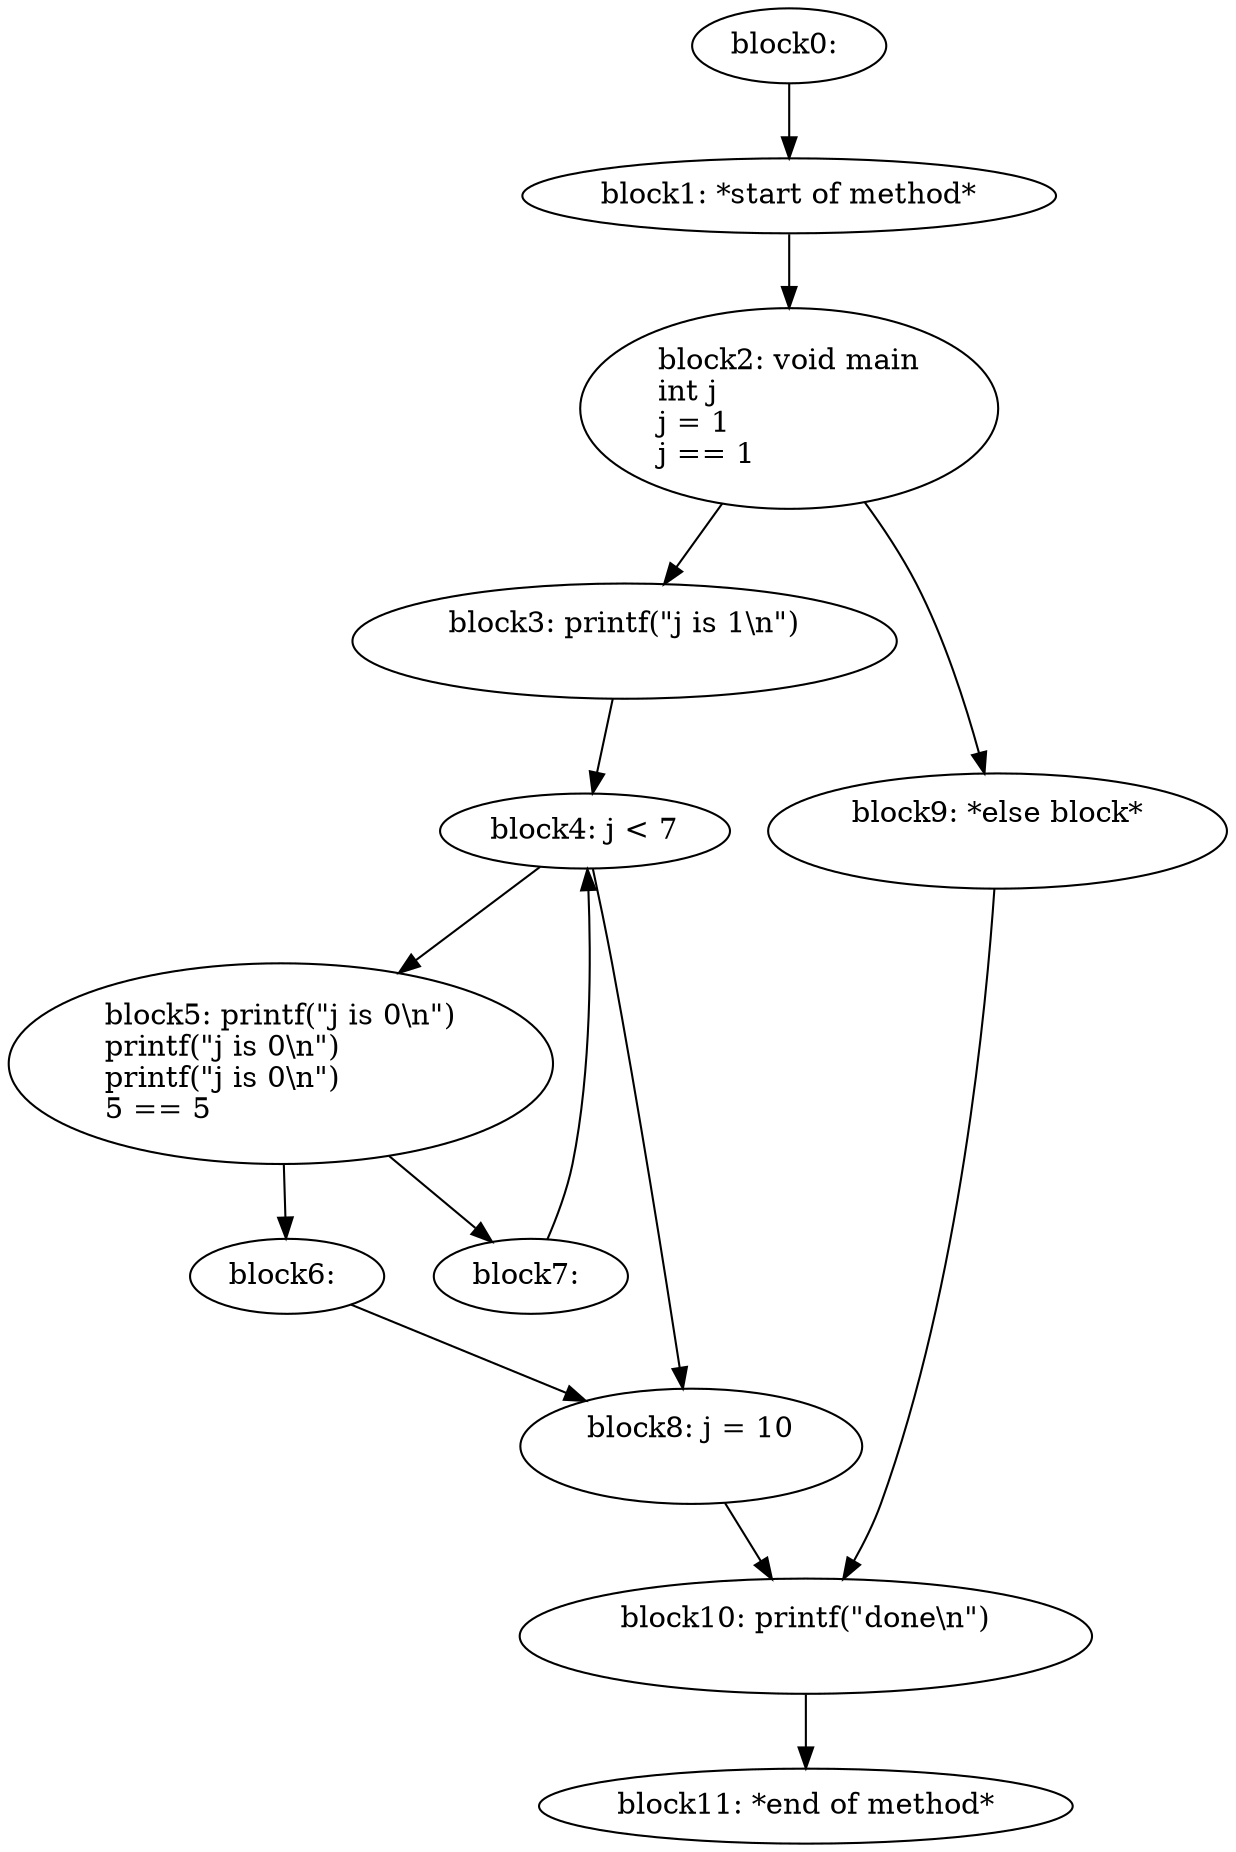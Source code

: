 digraph G {
  block0 [ label="block0: \l" ];
  block1 [ label="block1: *start\ of\ method*\l" ];
  block2 [ label="block2: void\ main\lint\ j\lj\ =\ 1\lj\ ==\ 1\l" ];
  block3 [ label="block3: printf\(\"j\ is\ 1\\n\"\)\l\l" ];
  block4 [ label="block4: j\ \<\ 7\l" ];
  block5 [ label="block5: printf\(\"j\ is\ 0\\n\"\)\lprintf\(\"j\ is\ 0\\n\"\)\lprintf\(\"j\ is\ 0\\n\"\)\l5\ ==\ 5\l" ];
  block6 [ label="block6: \l" ];
  block8 [ label="block8: j\ =\ 10\l\l" ];
  block10 [ label="block10: printf\(\"done\\n\"\)\l\l" ];
  block11 [ label="block11: *end\ of\ method*\l" ];
  block7 [ label="block7: \l" ];
  block9 [ label="block9: *else\ block*\l\l" ];
  block0 -> block1;
  block1 -> block2;
  block2 -> block3;
  block3 -> block4;
  block4 -> block5;
  block5 -> block6;
  block6 -> block8;
  block8 -> block10;
  block10 -> block11;
  block5 -> block7;
  block7 -> block4;
  block4 -> block8;
  block2 -> block9;
  block9 -> block10;
}
